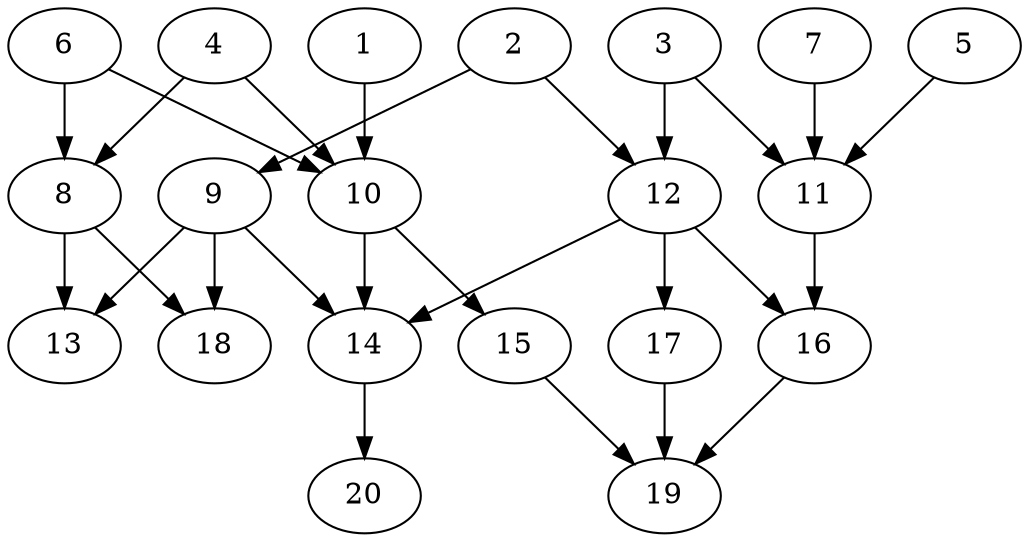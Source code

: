 // DAG automatically generated by daggen at Wed Jul 24 21:27:05 2019
// ./daggen --dot -n 20 --ccr 0.3 --fat 0.7 --regular 0.5 --density 0.5 --mindata 5242880 --maxdata 52428800 
digraph G {
  1 [size="120999253", alpha="0.13", expect_size="36299776"] 
  1 -> 10 [size ="36299776"]
  2 [size="142380373", alpha="0.08", expect_size="42714112"] 
  2 -> 9 [size ="42714112"]
  2 -> 12 [size ="42714112"]
  3 [size="52889600", alpha="0.09", expect_size="15866880"] 
  3 -> 11 [size ="15866880"]
  3 -> 12 [size ="15866880"]
  4 [size="89248427", alpha="0.19", expect_size="26774528"] 
  4 -> 8 [size ="26774528"]
  4 -> 10 [size ="26774528"]
  5 [size="96003413", alpha="0.08", expect_size="28801024"] 
  5 -> 11 [size ="28801024"]
  6 [size="160303787", alpha="0.07", expect_size="48091136"] 
  6 -> 8 [size ="48091136"]
  6 -> 10 [size ="48091136"]
  7 [size="68840107", alpha="0.15", expect_size="20652032"] 
  7 -> 11 [size ="20652032"]
  8 [size="90678613", alpha="0.06", expect_size="27203584"] 
  8 -> 13 [size ="27203584"]
  8 -> 18 [size ="27203584"]
  9 [size="134400000", alpha="0.06", expect_size="40320000"] 
  9 -> 13 [size ="40320000"]
  9 -> 14 [size ="40320000"]
  9 -> 18 [size ="40320000"]
  10 [size="53381120", alpha="0.12", expect_size="16014336"] 
  10 -> 14 [size ="16014336"]
  10 -> 15 [size ="16014336"]
  11 [size="82367147", alpha="0.05", expect_size="24710144"] 
  11 -> 16 [size ="24710144"]
  12 [size="27241813", alpha="0.07", expect_size="8172544"] 
  12 -> 14 [size ="8172544"]
  12 -> 16 [size ="8172544"]
  12 -> 17 [size ="8172544"]
  13 [size="91453440", alpha="0.19", expect_size="27436032"] 
  14 [size="162372267", alpha="0.17", expect_size="48711680"] 
  14 -> 20 [size ="48711680"]
  15 [size="151913813", alpha="0.03", expect_size="45574144"] 
  15 -> 19 [size ="45574144"]
  16 [size="55087787", alpha="0.18", expect_size="16526336"] 
  16 -> 19 [size ="16526336"]
  17 [size="107755520", alpha="0.19", expect_size="32326656"] 
  17 -> 19 [size ="32326656"]
  18 [size="72137387", alpha="0.08", expect_size="21641216"] 
  19 [size="122163200", alpha="0.01", expect_size="36648960"] 
  20 [size="169738240", alpha="0.16", expect_size="50921472"] 
}
